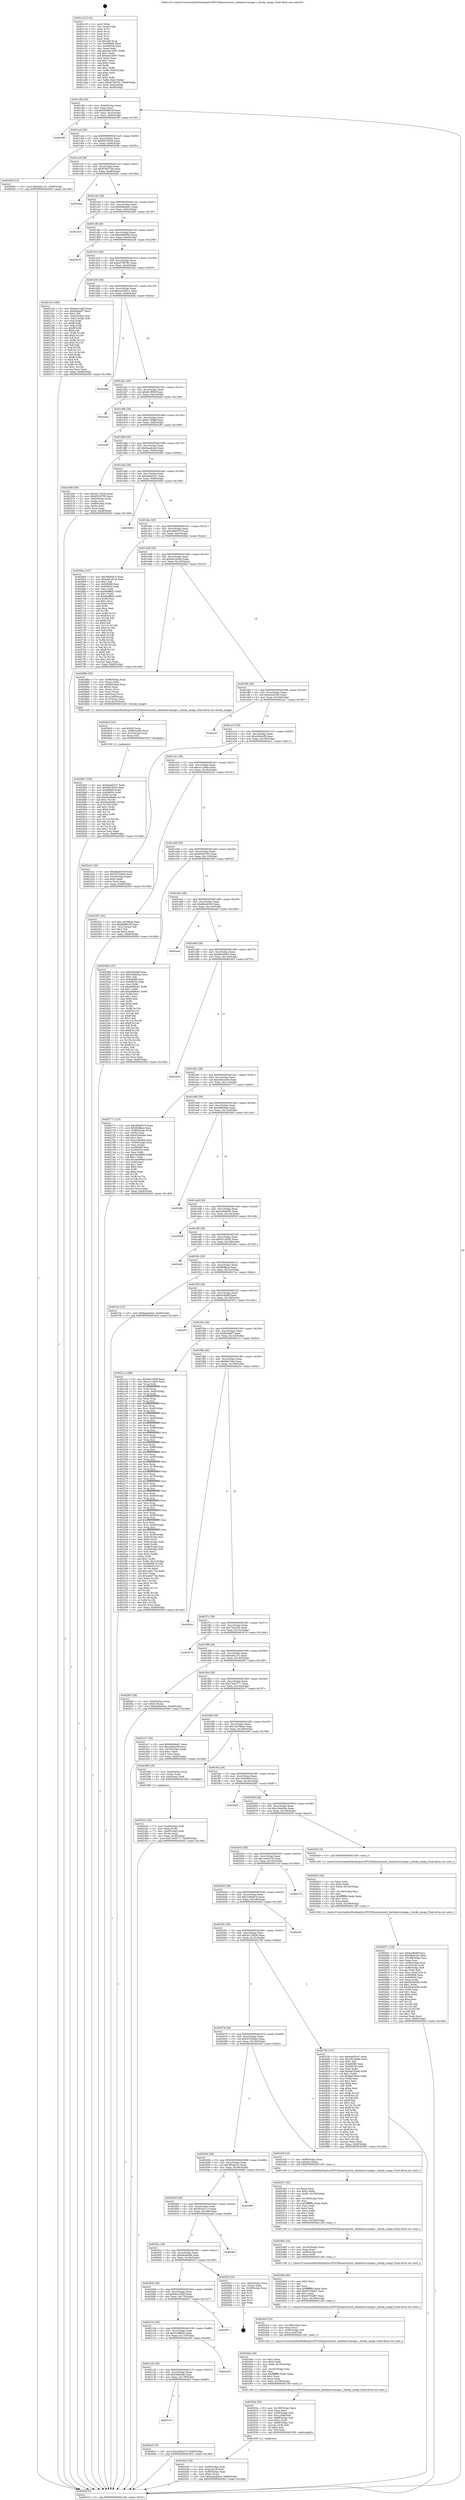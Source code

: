 digraph "0x401c10" {
  label = "0x401c10 (/mnt/c/Users/mathe/Desktop/tcc/POCII/binaries/extr_darknetsrcimage.c_blocky_image_Final-ollvm.out::main(0))"
  labelloc = "t"
  node[shape=record]

  Entry [label="",width=0.3,height=0.3,shape=circle,fillcolor=black,style=filled]
  "0x401c84" [label="{
     0x401c84 [32]\l
     | [instrs]\l
     &nbsp;&nbsp;0x401c84 \<+6\>: mov -0xb8(%rbp),%eax\l
     &nbsp;&nbsp;0x401c8a \<+2\>: mov %eax,%ecx\l
     &nbsp;&nbsp;0x401c8c \<+6\>: sub $0x846f625f,%ecx\l
     &nbsp;&nbsp;0x401c92 \<+6\>: mov %eax,-0xcc(%rbp)\l
     &nbsp;&nbsp;0x401c98 \<+6\>: mov %ecx,-0xd0(%rbp)\l
     &nbsp;&nbsp;0x401c9e \<+6\>: je 000000000040236f \<main+0x75f\>\l
  }"]
  "0x40236f" [label="{
     0x40236f\l
  }", style=dashed]
  "0x401ca4" [label="{
     0x401ca4 [28]\l
     | [instrs]\l
     &nbsp;&nbsp;0x401ca4 \<+5\>: jmp 0000000000401ca9 \<main+0x99\>\l
     &nbsp;&nbsp;0x401ca9 \<+6\>: mov -0xcc(%rbp),%eax\l
     &nbsp;&nbsp;0x401caf \<+5\>: sub $0x85078ec0,%eax\l
     &nbsp;&nbsp;0x401cb4 \<+6\>: mov %eax,-0xd4(%rbp)\l
     &nbsp;&nbsp;0x401cba \<+6\>: je 000000000040293b \<main+0xd2b\>\l
  }"]
  Exit [label="",width=0.3,height=0.3,shape=circle,fillcolor=black,style=filled,peripheries=2]
  "0x40293b" [label="{
     0x40293b [15]\l
     | [instrs]\l
     &nbsp;&nbsp;0x40293b \<+10\>: movl $0xedd1151,-0xb8(%rbp)\l
     &nbsp;&nbsp;0x402945 \<+5\>: jmp 00000000004030cf \<main+0x14bf\>\l
  }"]
  "0x401cc0" [label="{
     0x401cc0 [28]\l
     | [instrs]\l
     &nbsp;&nbsp;0x401cc0 \<+5\>: jmp 0000000000401cc5 \<main+0xb5\>\l
     &nbsp;&nbsp;0x401cc5 \<+6\>: mov -0xcc(%rbp),%eax\l
     &nbsp;&nbsp;0x401ccb \<+5\>: sub $0x978e570b,%eax\l
     &nbsp;&nbsp;0x401cd0 \<+6\>: mov %eax,-0xd8(%rbp)\l
     &nbsp;&nbsp;0x401cd6 \<+6\>: je 0000000000402c6e \<main+0x105e\>\l
  }"]
  "0x4028d7" [label="{
     0x4028d7 [100]\l
     | [instrs]\l
     &nbsp;&nbsp;0x4028d7 \<+5\>: mov $0xbee05c47,%edx\l
     &nbsp;&nbsp;0x4028dc \<+5\>: mov $0x85078ec0,%esi\l
     &nbsp;&nbsp;0x4028e1 \<+8\>: mov 0x406068,%r8d\l
     &nbsp;&nbsp;0x4028e9 \<+8\>: mov 0x406054,%r9d\l
     &nbsp;&nbsp;0x4028f1 \<+3\>: mov %r8d,%r10d\l
     &nbsp;&nbsp;0x4028f4 \<+7\>: add $0x6de0bd9c,%r10d\l
     &nbsp;&nbsp;0x4028fb \<+4\>: sub $0x1,%r10d\l
     &nbsp;&nbsp;0x4028ff \<+7\>: sub $0x6de0bd9c,%r10d\l
     &nbsp;&nbsp;0x402906 \<+4\>: imul %r10d,%r8d\l
     &nbsp;&nbsp;0x40290a \<+4\>: and $0x1,%r8d\l
     &nbsp;&nbsp;0x40290e \<+4\>: cmp $0x0,%r8d\l
     &nbsp;&nbsp;0x402912 \<+4\>: sete %r11b\l
     &nbsp;&nbsp;0x402916 \<+4\>: cmp $0xa,%r9d\l
     &nbsp;&nbsp;0x40291a \<+3\>: setl %bl\l
     &nbsp;&nbsp;0x40291d \<+3\>: mov %r11b,%r14b\l
     &nbsp;&nbsp;0x402920 \<+3\>: and %bl,%r14b\l
     &nbsp;&nbsp;0x402923 \<+3\>: xor %bl,%r11b\l
     &nbsp;&nbsp;0x402926 \<+3\>: or %r11b,%r14b\l
     &nbsp;&nbsp;0x402929 \<+4\>: test $0x1,%r14b\l
     &nbsp;&nbsp;0x40292d \<+3\>: cmovne %esi,%edx\l
     &nbsp;&nbsp;0x402930 \<+6\>: mov %edx,-0xb8(%rbp)\l
     &nbsp;&nbsp;0x402936 \<+5\>: jmp 00000000004030cf \<main+0x14bf\>\l
  }"]
  "0x402c6e" [label="{
     0x402c6e\l
  }", style=dashed]
  "0x401cdc" [label="{
     0x401cdc [28]\l
     | [instrs]\l
     &nbsp;&nbsp;0x401cdc \<+5\>: jmp 0000000000401ce1 \<main+0xd1\>\l
     &nbsp;&nbsp;0x401ce1 \<+6\>: mov -0xcc(%rbp),%eax\l
     &nbsp;&nbsp;0x401ce7 \<+5\>: sub $0x9c8bde61,%eax\l
     &nbsp;&nbsp;0x401cec \<+6\>: mov %eax,-0xdc(%rbp)\l
     &nbsp;&nbsp;0x401cf2 \<+6\>: je 00000000004023e5 \<main+0x7d5\>\l
  }"]
  "0x4028c0" [label="{
     0x4028c0 [23]\l
     | [instrs]\l
     &nbsp;&nbsp;0x4028c0 \<+4\>: add $0x20,%rsp\l
     &nbsp;&nbsp;0x4028c4 \<+7\>: mov -0x90(%rbp),%rax\l
     &nbsp;&nbsp;0x4028cb \<+4\>: mov 0x10(%rax),%rax\l
     &nbsp;&nbsp;0x4028cf \<+3\>: mov %rax,%rdi\l
     &nbsp;&nbsp;0x4028d2 \<+5\>: call 0000000000401030 \<free@plt\>\l
     | [calls]\l
     &nbsp;&nbsp;0x401030 \{1\} (unknown)\l
  }"]
  "0x4023e5" [label="{
     0x4023e5\l
  }", style=dashed]
  "0x401cf8" [label="{
     0x401cf8 [28]\l
     | [instrs]\l
     &nbsp;&nbsp;0x401cf8 \<+5\>: jmp 0000000000401cfd \<main+0xed\>\l
     &nbsp;&nbsp;0x401cfd \<+6\>: mov -0xcc(%rbp),%eax\l
     &nbsp;&nbsp;0x401d03 \<+5\>: sub $0xa3bf095d,%eax\l
     &nbsp;&nbsp;0x401d08 \<+6\>: mov %eax,-0xe0(%rbp)\l
     &nbsp;&nbsp;0x401d0e \<+6\>: je 0000000000402e18 \<main+0x1208\>\l
  }"]
  "0x40213c" [label="{
     0x40213c\l
  }", style=dashed]
  "0x402e18" [label="{
     0x402e18\l
  }", style=dashed]
  "0x401d14" [label="{
     0x401d14 [28]\l
     | [instrs]\l
     &nbsp;&nbsp;0x401d14 \<+5\>: jmp 0000000000401d19 \<main+0x109\>\l
     &nbsp;&nbsp;0x401d19 \<+6\>: mov -0xcc(%rbp),%eax\l
     &nbsp;&nbsp;0x401d1f \<+5\>: sub $0xa5786782,%eax\l
     &nbsp;&nbsp;0x401d24 \<+6\>: mov %eax,-0xe4(%rbp)\l
     &nbsp;&nbsp;0x401d2a \<+6\>: je 0000000000402162 \<main+0x552\>\l
  }"]
  "0x4026cf" [label="{
     0x4026cf [15]\l
     | [instrs]\l
     &nbsp;&nbsp;0x4026cf \<+10\>: movl $0xc65b037f,-0xb8(%rbp)\l
     &nbsp;&nbsp;0x4026d9 \<+5\>: jmp 00000000004030cf \<main+0x14bf\>\l
  }"]
  "0x402162" [label="{
     0x402162 [106]\l
     | [instrs]\l
     &nbsp;&nbsp;0x402162 \<+5\>: mov $0x4ee1092f,%eax\l
     &nbsp;&nbsp;0x402167 \<+5\>: mov $0xfdcfadf7,%ecx\l
     &nbsp;&nbsp;0x40216c \<+2\>: mov $0x1,%dl\l
     &nbsp;&nbsp;0x40216e \<+7\>: mov -0xb2(%rbp),%sil\l
     &nbsp;&nbsp;0x402175 \<+7\>: mov -0xb1(%rbp),%dil\l
     &nbsp;&nbsp;0x40217c \<+3\>: mov %sil,%r8b\l
     &nbsp;&nbsp;0x40217f \<+4\>: xor $0xff,%r8b\l
     &nbsp;&nbsp;0x402183 \<+3\>: mov %dil,%r9b\l
     &nbsp;&nbsp;0x402186 \<+4\>: xor $0xff,%r9b\l
     &nbsp;&nbsp;0x40218a \<+3\>: xor $0x0,%dl\l
     &nbsp;&nbsp;0x40218d \<+3\>: mov %r8b,%r10b\l
     &nbsp;&nbsp;0x402190 \<+4\>: and $0x0,%r10b\l
     &nbsp;&nbsp;0x402194 \<+3\>: and %dl,%sil\l
     &nbsp;&nbsp;0x402197 \<+3\>: mov %r9b,%r11b\l
     &nbsp;&nbsp;0x40219a \<+4\>: and $0x0,%r11b\l
     &nbsp;&nbsp;0x40219e \<+3\>: and %dl,%dil\l
     &nbsp;&nbsp;0x4021a1 \<+3\>: or %sil,%r10b\l
     &nbsp;&nbsp;0x4021a4 \<+3\>: or %dil,%r11b\l
     &nbsp;&nbsp;0x4021a7 \<+3\>: xor %r11b,%r10b\l
     &nbsp;&nbsp;0x4021aa \<+3\>: or %r9b,%r8b\l
     &nbsp;&nbsp;0x4021ad \<+4\>: xor $0xff,%r8b\l
     &nbsp;&nbsp;0x4021b1 \<+3\>: or $0x0,%dl\l
     &nbsp;&nbsp;0x4021b4 \<+3\>: and %dl,%r8b\l
     &nbsp;&nbsp;0x4021b7 \<+3\>: or %r8b,%r10b\l
     &nbsp;&nbsp;0x4021ba \<+4\>: test $0x1,%r10b\l
     &nbsp;&nbsp;0x4021be \<+3\>: cmovne %ecx,%eax\l
     &nbsp;&nbsp;0x4021c1 \<+6\>: mov %eax,-0xb8(%rbp)\l
     &nbsp;&nbsp;0x4021c7 \<+5\>: jmp 00000000004030cf \<main+0x14bf\>\l
  }"]
  "0x401d30" [label="{
     0x401d30 [28]\l
     | [instrs]\l
     &nbsp;&nbsp;0x401d30 \<+5\>: jmp 0000000000401d35 \<main+0x125\>\l
     &nbsp;&nbsp;0x401d35 \<+6\>: mov -0xcc(%rbp),%eax\l
     &nbsp;&nbsp;0x401d3b \<+5\>: sub $0xaa164611,%eax\l
     &nbsp;&nbsp;0x401d40 \<+6\>: mov %eax,-0xe8(%rbp)\l
     &nbsp;&nbsp;0x401d46 \<+6\>: je 000000000040294a \<main+0xd3a\>\l
  }"]
  "0x4030cf" [label="{
     0x4030cf [5]\l
     | [instrs]\l
     &nbsp;&nbsp;0x4030cf \<+5\>: jmp 0000000000401c84 \<main+0x74\>\l
  }"]
  "0x401c10" [label="{
     0x401c10 [116]\l
     | [instrs]\l
     &nbsp;&nbsp;0x401c10 \<+1\>: push %rbp\l
     &nbsp;&nbsp;0x401c11 \<+3\>: mov %rsp,%rbp\l
     &nbsp;&nbsp;0x401c14 \<+2\>: push %r15\l
     &nbsp;&nbsp;0x401c16 \<+2\>: push %r14\l
     &nbsp;&nbsp;0x401c18 \<+2\>: push %r13\l
     &nbsp;&nbsp;0x401c1a \<+2\>: push %r12\l
     &nbsp;&nbsp;0x401c1c \<+1\>: push %rbx\l
     &nbsp;&nbsp;0x401c1d \<+7\>: sub $0x1b8,%rsp\l
     &nbsp;&nbsp;0x401c24 \<+7\>: mov 0x406068,%eax\l
     &nbsp;&nbsp;0x401c2b \<+7\>: mov 0x406054,%ecx\l
     &nbsp;&nbsp;0x401c32 \<+2\>: mov %eax,%edx\l
     &nbsp;&nbsp;0x401c34 \<+6\>: add $0x44e14957,%edx\l
     &nbsp;&nbsp;0x401c3a \<+3\>: sub $0x1,%edx\l
     &nbsp;&nbsp;0x401c3d \<+6\>: sub $0x44e14957,%edx\l
     &nbsp;&nbsp;0x401c43 \<+3\>: imul %edx,%eax\l
     &nbsp;&nbsp;0x401c46 \<+3\>: and $0x1,%eax\l
     &nbsp;&nbsp;0x401c49 \<+3\>: cmp $0x0,%eax\l
     &nbsp;&nbsp;0x401c4c \<+4\>: sete %r8b\l
     &nbsp;&nbsp;0x401c50 \<+4\>: and $0x1,%r8b\l
     &nbsp;&nbsp;0x401c54 \<+7\>: mov %r8b,-0xb2(%rbp)\l
     &nbsp;&nbsp;0x401c5b \<+3\>: cmp $0xa,%ecx\l
     &nbsp;&nbsp;0x401c5e \<+4\>: setl %r8b\l
     &nbsp;&nbsp;0x401c62 \<+4\>: and $0x1,%r8b\l
     &nbsp;&nbsp;0x401c66 \<+7\>: mov %r8b,-0xb1(%rbp)\l
     &nbsp;&nbsp;0x401c6d \<+10\>: movl $0xa5786782,-0xb8(%rbp)\l
     &nbsp;&nbsp;0x401c77 \<+6\>: mov %edi,-0xbc(%rbp)\l
     &nbsp;&nbsp;0x401c7d \<+7\>: mov %rsi,-0xc8(%rbp)\l
  }"]
  "0x402120" [label="{
     0x402120 [28]\l
     | [instrs]\l
     &nbsp;&nbsp;0x402120 \<+5\>: jmp 0000000000402125 \<main+0x515\>\l
     &nbsp;&nbsp;0x402125 \<+6\>: mov -0xcc(%rbp),%eax\l
     &nbsp;&nbsp;0x40212b \<+5\>: sub $0x58efccfd,%eax\l
     &nbsp;&nbsp;0x402130 \<+6\>: mov %eax,-0x178(%rbp)\l
     &nbsp;&nbsp;0x402136 \<+6\>: je 00000000004026cf \<main+0xabf\>\l
  }"]
  "0x40294a" [label="{
     0x40294a\l
  }", style=dashed]
  "0x401d4c" [label="{
     0x401d4c [28]\l
     | [instrs]\l
     &nbsp;&nbsp;0x401d4c \<+5\>: jmp 0000000000401d51 \<main+0x141\>\l
     &nbsp;&nbsp;0x401d51 \<+6\>: mov -0xcc(%rbp),%eax\l
     &nbsp;&nbsp;0x401d57 \<+5\>: sub $0xb61ff29f,%eax\l
     &nbsp;&nbsp;0x401d5c \<+6\>: mov %eax,-0xec(%rbp)\l
     &nbsp;&nbsp;0x401d62 \<+6\>: je 0000000000402eef \<main+0x12df\>\l
  }"]
  "0x402a59" [label="{
     0x402a59\l
  }", style=dashed]
  "0x402eef" [label="{
     0x402eef\l
  }", style=dashed]
  "0x401d68" [label="{
     0x401d68 [28]\l
     | [instrs]\l
     &nbsp;&nbsp;0x401d68 \<+5\>: jmp 0000000000401d6d \<main+0x15d\>\l
     &nbsp;&nbsp;0x401d6d \<+6\>: mov -0xcc(%rbp),%eax\l
     &nbsp;&nbsp;0x401d73 \<+5\>: sub $0xbc75f9df,%eax\l
     &nbsp;&nbsp;0x401d78 \<+6\>: mov %eax,-0xf0(%rbp)\l
     &nbsp;&nbsp;0x401d7e \<+6\>: je 0000000000402cf6 \<main+0x10e6\>\l
  }"]
  "0x402104" [label="{
     0x402104 [28]\l
     | [instrs]\l
     &nbsp;&nbsp;0x402104 \<+5\>: jmp 0000000000402109 \<main+0x4f9\>\l
     &nbsp;&nbsp;0x402109 \<+6\>: mov -0xcc(%rbp),%eax\l
     &nbsp;&nbsp;0x40210f \<+5\>: sub $0x51f0f602,%eax\l
     &nbsp;&nbsp;0x402114 \<+6\>: mov %eax,-0x174(%rbp)\l
     &nbsp;&nbsp;0x40211a \<+6\>: je 0000000000402a59 \<main+0xe49\>\l
  }"]
  "0x402cf6" [label="{
     0x402cf6\l
  }", style=dashed]
  "0x401d84" [label="{
     0x401d84 [28]\l
     | [instrs]\l
     &nbsp;&nbsp;0x401d84 \<+5\>: jmp 0000000000401d89 \<main+0x179\>\l
     &nbsp;&nbsp;0x401d89 \<+6\>: mov -0xcc(%rbp),%eax\l
     &nbsp;&nbsp;0x401d8f \<+5\>: sub $0xbeaab2e4,%eax\l
     &nbsp;&nbsp;0x401d94 \<+6\>: mov %eax,-0xf4(%rbp)\l
     &nbsp;&nbsp;0x401d9a \<+6\>: je 0000000000402566 \<main+0x956\>\l
  }"]
  "0x402f37" [label="{
     0x402f37\l
  }", style=dashed]
  "0x402566" [label="{
     0x402566 [39]\l
     | [instrs]\l
     &nbsp;&nbsp;0x402566 \<+5\>: mov $0x2b170d39,%eax\l
     &nbsp;&nbsp;0x40256b \<+5\>: mov $0xd5526793,%ecx\l
     &nbsp;&nbsp;0x402570 \<+4\>: mov -0x80(%rbp),%rdx\l
     &nbsp;&nbsp;0x402574 \<+2\>: mov (%rdx),%esi\l
     &nbsp;&nbsp;0x402576 \<+7\>: mov -0x88(%rbp),%rdx\l
     &nbsp;&nbsp;0x40257d \<+2\>: cmp (%rdx),%esi\l
     &nbsp;&nbsp;0x40257f \<+3\>: cmovl %ecx,%eax\l
     &nbsp;&nbsp;0x402582 \<+6\>: mov %eax,-0xb8(%rbp)\l
     &nbsp;&nbsp;0x402588 \<+5\>: jmp 00000000004030cf \<main+0x14bf\>\l
  }"]
  "0x401da0" [label="{
     0x401da0 [28]\l
     | [instrs]\l
     &nbsp;&nbsp;0x401da0 \<+5\>: jmp 0000000000401da5 \<main+0x195\>\l
     &nbsp;&nbsp;0x401da5 \<+6\>: mov -0xcc(%rbp),%eax\l
     &nbsp;&nbsp;0x401dab \<+5\>: sub $0xbee05c47,%eax\l
     &nbsp;&nbsp;0x401db0 \<+6\>: mov %eax,-0xf8(%rbp)\l
     &nbsp;&nbsp;0x401db6 \<+6\>: je 0000000000403000 \<main+0x13f0\>\l
  }"]
  "0x4020e8" [label="{
     0x4020e8 [28]\l
     | [instrs]\l
     &nbsp;&nbsp;0x4020e8 \<+5\>: jmp 00000000004020ed \<main+0x4dd\>\l
     &nbsp;&nbsp;0x4020ed \<+6\>: mov -0xcc(%rbp),%eax\l
     &nbsp;&nbsp;0x4020f3 \<+5\>: sub $0x4ee1092f,%eax\l
     &nbsp;&nbsp;0x4020f8 \<+6\>: mov %eax,-0x170(%rbp)\l
     &nbsp;&nbsp;0x4020fe \<+6\>: je 0000000000402f37 \<main+0x1327\>\l
  }"]
  "0x403000" [label="{
     0x403000\l
  }", style=dashed]
  "0x401dbc" [label="{
     0x401dbc [28]\l
     | [instrs]\l
     &nbsp;&nbsp;0x401dbc \<+5\>: jmp 0000000000401dc1 \<main+0x1b1\>\l
     &nbsp;&nbsp;0x401dc1 \<+6\>: mov -0xcc(%rbp),%eax\l
     &nbsp;&nbsp;0x401dc7 \<+5\>: sub $0xc65b037f,%eax\l
     &nbsp;&nbsp;0x401dcc \<+6\>: mov %eax,-0xfc(%rbp)\l
     &nbsp;&nbsp;0x401dd2 \<+6\>: je 00000000004026de \<main+0xace\>\l
  }"]
  "0x402f1f" [label="{
     0x402f1f [24]\l
     | [instrs]\l
     &nbsp;&nbsp;0x402f1f \<+7\>: mov -0xb0(%rbp),%rax\l
     &nbsp;&nbsp;0x402f26 \<+2\>: mov (%rax),%eax\l
     &nbsp;&nbsp;0x402f28 \<+4\>: lea -0x28(%rbp),%rsp\l
     &nbsp;&nbsp;0x402f2c \<+1\>: pop %rbx\l
     &nbsp;&nbsp;0x402f2d \<+2\>: pop %r12\l
     &nbsp;&nbsp;0x402f2f \<+2\>: pop %r13\l
     &nbsp;&nbsp;0x402f31 \<+2\>: pop %r14\l
     &nbsp;&nbsp;0x402f33 \<+2\>: pop %r15\l
     &nbsp;&nbsp;0x402f35 \<+1\>: pop %rbp\l
     &nbsp;&nbsp;0x402f36 \<+1\>: ret\l
  }"]
  "0x4026de" [label="{
     0x4026de [147]\l
     | [instrs]\l
     &nbsp;&nbsp;0x4026de \<+5\>: mov $0x3f04da74,%eax\l
     &nbsp;&nbsp;0x4026e3 \<+5\>: mov $0xe481a534,%ecx\l
     &nbsp;&nbsp;0x4026e8 \<+2\>: mov $0x1,%dl\l
     &nbsp;&nbsp;0x4026ea \<+7\>: mov 0x406068,%esi\l
     &nbsp;&nbsp;0x4026f1 \<+7\>: mov 0x406054,%edi\l
     &nbsp;&nbsp;0x4026f8 \<+3\>: mov %esi,%r8d\l
     &nbsp;&nbsp;0x4026fb \<+7\>: add $0xfdaff8d2,%r8d\l
     &nbsp;&nbsp;0x402702 \<+4\>: sub $0x1,%r8d\l
     &nbsp;&nbsp;0x402706 \<+7\>: sub $0xfdaff8d2,%r8d\l
     &nbsp;&nbsp;0x40270d \<+4\>: imul %r8d,%esi\l
     &nbsp;&nbsp;0x402711 \<+3\>: and $0x1,%esi\l
     &nbsp;&nbsp;0x402714 \<+3\>: cmp $0x0,%esi\l
     &nbsp;&nbsp;0x402717 \<+4\>: sete %r9b\l
     &nbsp;&nbsp;0x40271b \<+3\>: cmp $0xa,%edi\l
     &nbsp;&nbsp;0x40271e \<+4\>: setl %r10b\l
     &nbsp;&nbsp;0x402722 \<+3\>: mov %r9b,%r11b\l
     &nbsp;&nbsp;0x402725 \<+4\>: xor $0xff,%r11b\l
     &nbsp;&nbsp;0x402729 \<+3\>: mov %r10b,%bl\l
     &nbsp;&nbsp;0x40272c \<+3\>: xor $0xff,%bl\l
     &nbsp;&nbsp;0x40272f \<+3\>: xor $0x0,%dl\l
     &nbsp;&nbsp;0x402732 \<+3\>: mov %r11b,%r14b\l
     &nbsp;&nbsp;0x402735 \<+4\>: and $0x0,%r14b\l
     &nbsp;&nbsp;0x402739 \<+3\>: and %dl,%r9b\l
     &nbsp;&nbsp;0x40273c \<+3\>: mov %bl,%r15b\l
     &nbsp;&nbsp;0x40273f \<+4\>: and $0x0,%r15b\l
     &nbsp;&nbsp;0x402743 \<+3\>: and %dl,%r10b\l
     &nbsp;&nbsp;0x402746 \<+3\>: or %r9b,%r14b\l
     &nbsp;&nbsp;0x402749 \<+3\>: or %r10b,%r15b\l
     &nbsp;&nbsp;0x40274c \<+3\>: xor %r15b,%r14b\l
     &nbsp;&nbsp;0x40274f \<+3\>: or %bl,%r11b\l
     &nbsp;&nbsp;0x402752 \<+4\>: xor $0xff,%r11b\l
     &nbsp;&nbsp;0x402756 \<+3\>: or $0x0,%dl\l
     &nbsp;&nbsp;0x402759 \<+3\>: and %dl,%r11b\l
     &nbsp;&nbsp;0x40275c \<+3\>: or %r11b,%r14b\l
     &nbsp;&nbsp;0x40275f \<+4\>: test $0x1,%r14b\l
     &nbsp;&nbsp;0x402763 \<+3\>: cmovne %ecx,%eax\l
     &nbsp;&nbsp;0x402766 \<+6\>: mov %eax,-0xb8(%rbp)\l
     &nbsp;&nbsp;0x40276c \<+5\>: jmp 00000000004030cf \<main+0x14bf\>\l
  }"]
  "0x401dd8" [label="{
     0x401dd8 [28]\l
     | [instrs]\l
     &nbsp;&nbsp;0x401dd8 \<+5\>: jmp 0000000000401ddd \<main+0x1cd\>\l
     &nbsp;&nbsp;0x401ddd \<+6\>: mov -0xcc(%rbp),%eax\l
     &nbsp;&nbsp;0x401de3 \<+5\>: sub $0xc9c34a56,%eax\l
     &nbsp;&nbsp;0x401de8 \<+6\>: mov %eax,-0x100(%rbp)\l
     &nbsp;&nbsp;0x401dee \<+6\>: je 000000000040288e \<main+0xc7e\>\l
  }"]
  "0x4020cc" [label="{
     0x4020cc [28]\l
     | [instrs]\l
     &nbsp;&nbsp;0x4020cc \<+5\>: jmp 00000000004020d1 \<main+0x4c1\>\l
     &nbsp;&nbsp;0x4020d1 \<+6\>: mov -0xcc(%rbp),%eax\l
     &nbsp;&nbsp;0x4020d7 \<+5\>: sub $0x49cbe5bd,%eax\l
     &nbsp;&nbsp;0x4020dc \<+6\>: mov %eax,-0x16c(%rbp)\l
     &nbsp;&nbsp;0x4020e2 \<+6\>: je 0000000000402f1f \<main+0x130f\>\l
  }"]
  "0x40288e" [label="{
     0x40288e [50]\l
     | [instrs]\l
     &nbsp;&nbsp;0x40288e \<+7\>: mov -0x98(%rbp),%rax\l
     &nbsp;&nbsp;0x402895 \<+2\>: mov (%rax),%edi\l
     &nbsp;&nbsp;0x402897 \<+7\>: mov -0x90(%rbp),%rax\l
     &nbsp;&nbsp;0x40289e \<+4\>: sub $0x20,%rsp\l
     &nbsp;&nbsp;0x4028a2 \<+3\>: mov (%rax),%rcx\l
     &nbsp;&nbsp;0x4028a5 \<+4\>: mov %rcx,(%rsp)\l
     &nbsp;&nbsp;0x4028a9 \<+4\>: mov 0x8(%rax),%rcx\l
     &nbsp;&nbsp;0x4028ad \<+5\>: mov %rcx,0x8(%rsp)\l
     &nbsp;&nbsp;0x4028b2 \<+4\>: mov 0x10(%rax),%rax\l
     &nbsp;&nbsp;0x4028b6 \<+5\>: mov %rax,0x10(%rsp)\l
     &nbsp;&nbsp;0x4028bb \<+5\>: call 0000000000401420 \<blocky_image\>\l
     | [calls]\l
     &nbsp;&nbsp;0x401420 \{1\} (/mnt/c/Users/mathe/Desktop/tcc/POCII/binaries/extr_darknetsrcimage.c_blocky_image_Final-ollvm.out::blocky_image)\l
  }"]
  "0x401df4" [label="{
     0x401df4 [28]\l
     | [instrs]\l
     &nbsp;&nbsp;0x401df4 \<+5\>: jmp 0000000000401df9 \<main+0x1e9\>\l
     &nbsp;&nbsp;0x401df9 \<+6\>: mov -0xcc(%rbp),%eax\l
     &nbsp;&nbsp;0x401dff \<+5\>: sub $0xcd4255f4,%eax\l
     &nbsp;&nbsp;0x401e04 \<+6\>: mov %eax,-0x104(%rbp)\l
     &nbsp;&nbsp;0x401e0a \<+6\>: je 0000000000402ca7 \<main+0x1097\>\l
  }"]
  "0x402aaf" [label="{
     0x402aaf\l
  }", style=dashed]
  "0x402ca7" [label="{
     0x402ca7\l
  }", style=dashed]
  "0x401e10" [label="{
     0x401e10 [28]\l
     | [instrs]\l
     &nbsp;&nbsp;0x401e10 \<+5\>: jmp 0000000000401e15 \<main+0x205\>\l
     &nbsp;&nbsp;0x401e15 \<+6\>: mov -0xcc(%rbp),%eax\l
     &nbsp;&nbsp;0x401e1b \<+5\>: sub $0xcdd3acf9,%eax\l
     &nbsp;&nbsp;0x401e20 \<+6\>: mov %eax,-0x108(%rbp)\l
     &nbsp;&nbsp;0x401e26 \<+6\>: je 0000000000402421 \<main+0x811\>\l
  }"]
  "0x4020b0" [label="{
     0x4020b0 [28]\l
     | [instrs]\l
     &nbsp;&nbsp;0x4020b0 \<+5\>: jmp 00000000004020b5 \<main+0x4a5\>\l
     &nbsp;&nbsp;0x4020b5 \<+6\>: mov -0xcc(%rbp),%eax\l
     &nbsp;&nbsp;0x4020bb \<+5\>: sub $0x46244113,%eax\l
     &nbsp;&nbsp;0x4020c0 \<+6\>: mov %eax,-0x168(%rbp)\l
     &nbsp;&nbsp;0x4020c6 \<+6\>: je 0000000000402aaf \<main+0xe9f\>\l
  }"]
  "0x402421" [label="{
     0x402421 [30]\l
     | [instrs]\l
     &nbsp;&nbsp;0x402421 \<+5\>: mov $0xdbb403c9,%eax\l
     &nbsp;&nbsp;0x402426 \<+5\>: mov $0x357b3bb4,%ecx\l
     &nbsp;&nbsp;0x40242b \<+3\>: mov -0x30(%rbp),%edx\l
     &nbsp;&nbsp;0x40242e \<+3\>: cmp $0x0,%edx\l
     &nbsp;&nbsp;0x402431 \<+3\>: cmove %ecx,%eax\l
     &nbsp;&nbsp;0x402434 \<+6\>: mov %eax,-0xb8(%rbp)\l
     &nbsp;&nbsp;0x40243a \<+5\>: jmp 00000000004030cf \<main+0x14bf\>\l
  }"]
  "0x401e2c" [label="{
     0x401e2c [28]\l
     | [instrs]\l
     &nbsp;&nbsp;0x401e2c \<+5\>: jmp 0000000000401e31 \<main+0x221\>\l
     &nbsp;&nbsp;0x401e31 \<+6\>: mov -0xcc(%rbp),%eax\l
     &nbsp;&nbsp;0x401e37 \<+5\>: sub $0xce11fe6a,%eax\l
     &nbsp;&nbsp;0x401e3c \<+6\>: mov %eax,-0x10c(%rbp)\l
     &nbsp;&nbsp;0x401e42 \<+6\>: je 0000000000402351 \<main+0x741\>\l
  }"]
  "0x402fd6" [label="{
     0x402fd6\l
  }", style=dashed]
  "0x402351" [label="{
     0x402351 [30]\l
     | [instrs]\l
     &nbsp;&nbsp;0x402351 \<+5\>: mov $0x14d786ad,%eax\l
     &nbsp;&nbsp;0x402356 \<+5\>: mov $0x846f625f,%ecx\l
     &nbsp;&nbsp;0x40235b \<+3\>: mov -0x31(%rbp),%dl\l
     &nbsp;&nbsp;0x40235e \<+3\>: test $0x1,%dl\l
     &nbsp;&nbsp;0x402361 \<+3\>: cmovne %ecx,%eax\l
     &nbsp;&nbsp;0x402364 \<+6\>: mov %eax,-0xb8(%rbp)\l
     &nbsp;&nbsp;0x40236a \<+5\>: jmp 00000000004030cf \<main+0x14bf\>\l
  }"]
  "0x401e48" [label="{
     0x401e48 [28]\l
     | [instrs]\l
     &nbsp;&nbsp;0x401e48 \<+5\>: jmp 0000000000401e4d \<main+0x23d\>\l
     &nbsp;&nbsp;0x401e4d \<+6\>: mov -0xcc(%rbp),%eax\l
     &nbsp;&nbsp;0x401e53 \<+5\>: sub $0xd5526793,%eax\l
     &nbsp;&nbsp;0x401e58 \<+6\>: mov %eax,-0x110(%rbp)\l
     &nbsp;&nbsp;0x401e5e \<+6\>: je 000000000040258d \<main+0x97d\>\l
  }"]
  "0x402651" [label="{
     0x402651 [126]\l
     | [instrs]\l
     &nbsp;&nbsp;0x402651 \<+5\>: mov $0xfccfb48f,%ecx\l
     &nbsp;&nbsp;0x402656 \<+5\>: mov $0x58efccfd,%edx\l
     &nbsp;&nbsp;0x40265b \<+6\>: mov -0x198(%rbp),%esi\l
     &nbsp;&nbsp;0x402661 \<+3\>: imul %eax,%esi\l
     &nbsp;&nbsp;0x402664 \<+7\>: mov -0x90(%rbp),%rdi\l
     &nbsp;&nbsp;0x40266b \<+4\>: mov 0x10(%rdi),%rdi\l
     &nbsp;&nbsp;0x40266f \<+4\>: mov -0x80(%rbp),%r8\l
     &nbsp;&nbsp;0x402673 \<+3\>: movslq (%r8),%r8\l
     &nbsp;&nbsp;0x402676 \<+4\>: mov %esi,(%rdi,%r8,4)\l
     &nbsp;&nbsp;0x40267a \<+7\>: mov 0x406068,%eax\l
     &nbsp;&nbsp;0x402681 \<+7\>: mov 0x406054,%esi\l
     &nbsp;&nbsp;0x402688 \<+3\>: mov %eax,%r9d\l
     &nbsp;&nbsp;0x40268b \<+7\>: add $0x920e505b,%r9d\l
     &nbsp;&nbsp;0x402692 \<+4\>: sub $0x1,%r9d\l
     &nbsp;&nbsp;0x402696 \<+7\>: sub $0x920e505b,%r9d\l
     &nbsp;&nbsp;0x40269d \<+4\>: imul %r9d,%eax\l
     &nbsp;&nbsp;0x4026a1 \<+3\>: and $0x1,%eax\l
     &nbsp;&nbsp;0x4026a4 \<+3\>: cmp $0x0,%eax\l
     &nbsp;&nbsp;0x4026a7 \<+4\>: sete %r10b\l
     &nbsp;&nbsp;0x4026ab \<+3\>: cmp $0xa,%esi\l
     &nbsp;&nbsp;0x4026ae \<+4\>: setl %r11b\l
     &nbsp;&nbsp;0x4026b2 \<+3\>: mov %r10b,%bl\l
     &nbsp;&nbsp;0x4026b5 \<+3\>: and %r11b,%bl\l
     &nbsp;&nbsp;0x4026b8 \<+3\>: xor %r11b,%r10b\l
     &nbsp;&nbsp;0x4026bb \<+3\>: or %r10b,%bl\l
     &nbsp;&nbsp;0x4026be \<+3\>: test $0x1,%bl\l
     &nbsp;&nbsp;0x4026c1 \<+3\>: cmovne %edx,%ecx\l
     &nbsp;&nbsp;0x4026c4 \<+6\>: mov %ecx,-0xb8(%rbp)\l
     &nbsp;&nbsp;0x4026ca \<+5\>: jmp 00000000004030cf \<main+0x14bf\>\l
  }"]
  "0x40258d" [label="{
     0x40258d [147]\l
     | [instrs]\l
     &nbsp;&nbsp;0x40258d \<+5\>: mov $0xfccfb48f,%eax\l
     &nbsp;&nbsp;0x402592 \<+5\>: mov $0x19efa5ba,%ecx\l
     &nbsp;&nbsp;0x402597 \<+2\>: mov $0x1,%dl\l
     &nbsp;&nbsp;0x402599 \<+7\>: mov 0x406068,%esi\l
     &nbsp;&nbsp;0x4025a0 \<+7\>: mov 0x406054,%edi\l
     &nbsp;&nbsp;0x4025a7 \<+3\>: mov %esi,%r8d\l
     &nbsp;&nbsp;0x4025aa \<+7\>: sub $0xa0fd6cd1,%r8d\l
     &nbsp;&nbsp;0x4025b1 \<+4\>: sub $0x1,%r8d\l
     &nbsp;&nbsp;0x4025b5 \<+7\>: add $0xa0fd6cd1,%r8d\l
     &nbsp;&nbsp;0x4025bc \<+4\>: imul %r8d,%esi\l
     &nbsp;&nbsp;0x4025c0 \<+3\>: and $0x1,%esi\l
     &nbsp;&nbsp;0x4025c3 \<+3\>: cmp $0x0,%esi\l
     &nbsp;&nbsp;0x4025c6 \<+4\>: sete %r9b\l
     &nbsp;&nbsp;0x4025ca \<+3\>: cmp $0xa,%edi\l
     &nbsp;&nbsp;0x4025cd \<+4\>: setl %r10b\l
     &nbsp;&nbsp;0x4025d1 \<+3\>: mov %r9b,%r11b\l
     &nbsp;&nbsp;0x4025d4 \<+4\>: xor $0xff,%r11b\l
     &nbsp;&nbsp;0x4025d8 \<+3\>: mov %r10b,%bl\l
     &nbsp;&nbsp;0x4025db \<+3\>: xor $0xff,%bl\l
     &nbsp;&nbsp;0x4025de \<+3\>: xor $0x1,%dl\l
     &nbsp;&nbsp;0x4025e1 \<+3\>: mov %r11b,%r14b\l
     &nbsp;&nbsp;0x4025e4 \<+4\>: and $0xff,%r14b\l
     &nbsp;&nbsp;0x4025e8 \<+3\>: and %dl,%r9b\l
     &nbsp;&nbsp;0x4025eb \<+3\>: mov %bl,%r15b\l
     &nbsp;&nbsp;0x4025ee \<+4\>: and $0xff,%r15b\l
     &nbsp;&nbsp;0x4025f2 \<+3\>: and %dl,%r10b\l
     &nbsp;&nbsp;0x4025f5 \<+3\>: or %r9b,%r14b\l
     &nbsp;&nbsp;0x4025f8 \<+3\>: or %r10b,%r15b\l
     &nbsp;&nbsp;0x4025fb \<+3\>: xor %r15b,%r14b\l
     &nbsp;&nbsp;0x4025fe \<+3\>: or %bl,%r11b\l
     &nbsp;&nbsp;0x402601 \<+4\>: xor $0xff,%r11b\l
     &nbsp;&nbsp;0x402605 \<+3\>: or $0x1,%dl\l
     &nbsp;&nbsp;0x402608 \<+3\>: and %dl,%r11b\l
     &nbsp;&nbsp;0x40260b \<+3\>: or %r11b,%r14b\l
     &nbsp;&nbsp;0x40260e \<+4\>: test $0x1,%r14b\l
     &nbsp;&nbsp;0x402612 \<+3\>: cmovne %ecx,%eax\l
     &nbsp;&nbsp;0x402615 \<+6\>: mov %eax,-0xb8(%rbp)\l
     &nbsp;&nbsp;0x40261b \<+5\>: jmp 00000000004030cf \<main+0x14bf\>\l
  }"]
  "0x401e64" [label="{
     0x401e64 [28]\l
     | [instrs]\l
     &nbsp;&nbsp;0x401e64 \<+5\>: jmp 0000000000401e69 \<main+0x259\>\l
     &nbsp;&nbsp;0x401e69 \<+6\>: mov -0xcc(%rbp),%eax\l
     &nbsp;&nbsp;0x401e6f \<+5\>: sub $0xdbb403c9,%eax\l
     &nbsp;&nbsp;0x401e74 \<+6\>: mov %eax,-0x114(%rbp)\l
     &nbsp;&nbsp;0x401e7a \<+6\>: je 0000000000402ee0 \<main+0x12d0\>\l
  }"]
  "0x402625" [label="{
     0x402625 [44]\l
     | [instrs]\l
     &nbsp;&nbsp;0x402625 \<+2\>: xor %ecx,%ecx\l
     &nbsp;&nbsp;0x402627 \<+5\>: mov $0x2,%edx\l
     &nbsp;&nbsp;0x40262c \<+6\>: mov %edx,-0x194(%rbp)\l
     &nbsp;&nbsp;0x402632 \<+1\>: cltd\l
     &nbsp;&nbsp;0x402633 \<+6\>: mov -0x194(%rbp),%esi\l
     &nbsp;&nbsp;0x402639 \<+2\>: idiv %esi\l
     &nbsp;&nbsp;0x40263b \<+6\>: imul $0xfffffffe,%edx,%edx\l
     &nbsp;&nbsp;0x402641 \<+3\>: sub $0x1,%ecx\l
     &nbsp;&nbsp;0x402644 \<+2\>: sub %ecx,%edx\l
     &nbsp;&nbsp;0x402646 \<+6\>: mov %edx,-0x198(%rbp)\l
     &nbsp;&nbsp;0x40264c \<+5\>: call 0000000000401160 \<next_i\>\l
     | [calls]\l
     &nbsp;&nbsp;0x401160 \{1\} (/mnt/c/Users/mathe/Desktop/tcc/POCII/binaries/extr_darknetsrcimage.c_blocky_image_Final-ollvm.out::next_i)\l
  }"]
  "0x402ee0" [label="{
     0x402ee0\l
  }", style=dashed]
  "0x401e80" [label="{
     0x401e80 [28]\l
     | [instrs]\l
     &nbsp;&nbsp;0x401e80 \<+5\>: jmp 0000000000401e85 \<main+0x275\>\l
     &nbsp;&nbsp;0x401e85 \<+6\>: mov -0xcc(%rbp),%eax\l
     &nbsp;&nbsp;0x401e8b \<+5\>: sub $0xdbf4d5e5,%eax\l
     &nbsp;&nbsp;0x401e90 \<+6\>: mov %eax,-0x118(%rbp)\l
     &nbsp;&nbsp;0x401e96 \<+6\>: je 0000000000402403 \<main+0x7f3\>\l
  }"]
  "0x402542" [label="{
     0x402542 [36]\l
     | [instrs]\l
     &nbsp;&nbsp;0x402542 \<+7\>: mov -0x90(%rbp),%rdi\l
     &nbsp;&nbsp;0x402549 \<+4\>: mov %rax,0x10(%rdi)\l
     &nbsp;&nbsp;0x40254d \<+4\>: mov -0x80(%rbp),%rax\l
     &nbsp;&nbsp;0x402551 \<+6\>: movl $0x0,(%rax)\l
     &nbsp;&nbsp;0x402557 \<+10\>: movl $0xbeaab2e4,-0xb8(%rbp)\l
     &nbsp;&nbsp;0x402561 \<+5\>: jmp 00000000004030cf \<main+0x14bf\>\l
  }"]
  "0x402403" [label="{
     0x402403\l
  }", style=dashed]
  "0x401e9c" [label="{
     0x401e9c [28]\l
     | [instrs]\l
     &nbsp;&nbsp;0x401e9c \<+5\>: jmp 0000000000401ea1 \<main+0x291\>\l
     &nbsp;&nbsp;0x401ea1 \<+6\>: mov -0xcc(%rbp),%eax\l
     &nbsp;&nbsp;0x401ea7 \<+5\>: sub $0xe481a534,%eax\l
     &nbsp;&nbsp;0x401eac \<+6\>: mov %eax,-0x11c(%rbp)\l
     &nbsp;&nbsp;0x401eb2 \<+6\>: je 0000000000402771 \<main+0xb61\>\l
  }"]
  "0x40250a" [label="{
     0x40250a [56]\l
     | [instrs]\l
     &nbsp;&nbsp;0x40250a \<+6\>: mov -0x190(%rbp),%ecx\l
     &nbsp;&nbsp;0x402510 \<+3\>: imul %eax,%ecx\l
     &nbsp;&nbsp;0x402513 \<+7\>: mov -0x90(%rbp),%r8\l
     &nbsp;&nbsp;0x40251a \<+4\>: mov %ecx,0x8(%r8)\l
     &nbsp;&nbsp;0x40251e \<+7\>: mov -0x88(%rbp),%r8\l
     &nbsp;&nbsp;0x402525 \<+7\>: movl $0x1,(%r8)\l
     &nbsp;&nbsp;0x40252c \<+7\>: mov -0x88(%rbp),%r8\l
     &nbsp;&nbsp;0x402533 \<+3\>: movslq (%r8),%r8\l
     &nbsp;&nbsp;0x402536 \<+4\>: shl $0x2,%r8\l
     &nbsp;&nbsp;0x40253a \<+3\>: mov %r8,%rdi\l
     &nbsp;&nbsp;0x40253d \<+5\>: call 0000000000401050 \<malloc@plt\>\l
     | [calls]\l
     &nbsp;&nbsp;0x401050 \{1\} (unknown)\l
  }"]
  "0x402771" [label="{
     0x402771 [123]\l
     | [instrs]\l
     &nbsp;&nbsp;0x402771 \<+5\>: mov $0x3f04da74,%eax\l
     &nbsp;&nbsp;0x402776 \<+5\>: mov $0xfb0ffaca,%ecx\l
     &nbsp;&nbsp;0x40277b \<+4\>: mov -0x80(%rbp),%rdx\l
     &nbsp;&nbsp;0x40277f \<+2\>: mov (%rdx),%esi\l
     &nbsp;&nbsp;0x402781 \<+6\>: add $0xe326adbe,%esi\l
     &nbsp;&nbsp;0x402787 \<+3\>: add $0x1,%esi\l
     &nbsp;&nbsp;0x40278a \<+6\>: sub $0xe326adbe,%esi\l
     &nbsp;&nbsp;0x402790 \<+4\>: mov -0x80(%rbp),%rdx\l
     &nbsp;&nbsp;0x402794 \<+2\>: mov %esi,(%rdx)\l
     &nbsp;&nbsp;0x402796 \<+7\>: mov 0x406068,%esi\l
     &nbsp;&nbsp;0x40279d \<+7\>: mov 0x406054,%edi\l
     &nbsp;&nbsp;0x4027a4 \<+3\>: mov %esi,%r8d\l
     &nbsp;&nbsp;0x4027a7 \<+7\>: sub $0x3ee08fd0,%r8d\l
     &nbsp;&nbsp;0x4027ae \<+4\>: sub $0x1,%r8d\l
     &nbsp;&nbsp;0x4027b2 \<+7\>: add $0x3ee08fd0,%r8d\l
     &nbsp;&nbsp;0x4027b9 \<+4\>: imul %r8d,%esi\l
     &nbsp;&nbsp;0x4027bd \<+3\>: and $0x1,%esi\l
     &nbsp;&nbsp;0x4027c0 \<+3\>: cmp $0x0,%esi\l
     &nbsp;&nbsp;0x4027c3 \<+4\>: sete %r9b\l
     &nbsp;&nbsp;0x4027c7 \<+3\>: cmp $0xa,%edi\l
     &nbsp;&nbsp;0x4027ca \<+4\>: setl %r10b\l
     &nbsp;&nbsp;0x4027ce \<+3\>: mov %r9b,%r11b\l
     &nbsp;&nbsp;0x4027d1 \<+3\>: and %r10b,%r11b\l
     &nbsp;&nbsp;0x4027d4 \<+3\>: xor %r10b,%r9b\l
     &nbsp;&nbsp;0x4027d7 \<+3\>: or %r9b,%r11b\l
     &nbsp;&nbsp;0x4027da \<+4\>: test $0x1,%r11b\l
     &nbsp;&nbsp;0x4027de \<+3\>: cmovne %ecx,%eax\l
     &nbsp;&nbsp;0x4027e1 \<+6\>: mov %eax,-0xb8(%rbp)\l
     &nbsp;&nbsp;0x4027e7 \<+5\>: jmp 00000000004030cf \<main+0x14bf\>\l
  }"]
  "0x401eb8" [label="{
     0x401eb8 [28]\l
     | [instrs]\l
     &nbsp;&nbsp;0x401eb8 \<+5\>: jmp 0000000000401ebd \<main+0x2ad\>\l
     &nbsp;&nbsp;0x401ebd \<+6\>: mov -0xcc(%rbp),%eax\l
     &nbsp;&nbsp;0x401ec3 \<+5\>: sub $0xe8f6dbcb,%eax\l
     &nbsp;&nbsp;0x401ec8 \<+6\>: mov %eax,-0x120(%rbp)\l
     &nbsp;&nbsp;0x401ece \<+6\>: je 0000000000402df4 \<main+0x11e4\>\l
  }"]
  "0x4024de" [label="{
     0x4024de [44]\l
     | [instrs]\l
     &nbsp;&nbsp;0x4024de \<+2\>: xor %ecx,%ecx\l
     &nbsp;&nbsp;0x4024e0 \<+5\>: mov $0x2,%edx\l
     &nbsp;&nbsp;0x4024e5 \<+6\>: mov %edx,-0x18c(%rbp)\l
     &nbsp;&nbsp;0x4024eb \<+1\>: cltd\l
     &nbsp;&nbsp;0x4024ec \<+6\>: mov -0x18c(%rbp),%esi\l
     &nbsp;&nbsp;0x4024f2 \<+2\>: idiv %esi\l
     &nbsp;&nbsp;0x4024f4 \<+6\>: imul $0xfffffffe,%edx,%edx\l
     &nbsp;&nbsp;0x4024fa \<+3\>: sub $0x1,%ecx\l
     &nbsp;&nbsp;0x4024fd \<+2\>: sub %ecx,%edx\l
     &nbsp;&nbsp;0x4024ff \<+6\>: mov %edx,-0x190(%rbp)\l
     &nbsp;&nbsp;0x402505 \<+5\>: call 0000000000401160 \<next_i\>\l
     | [calls]\l
     &nbsp;&nbsp;0x401160 \{1\} (/mnt/c/Users/mathe/Desktop/tcc/POCII/binaries/extr_darknetsrcimage.c_blocky_image_Final-ollvm.out::next_i)\l
  }"]
  "0x402df4" [label="{
     0x402df4\l
  }", style=dashed]
  "0x401ed4" [label="{
     0x401ed4 [28]\l
     | [instrs]\l
     &nbsp;&nbsp;0x401ed4 \<+5\>: jmp 0000000000401ed9 \<main+0x2c9\>\l
     &nbsp;&nbsp;0x401ed9 \<+6\>: mov -0xcc(%rbp),%eax\l
     &nbsp;&nbsp;0x401edf \<+5\>: sub $0xec546b55,%eax\l
     &nbsp;&nbsp;0x401ee4 \<+6\>: mov %eax,-0x124(%rbp)\l
     &nbsp;&nbsp;0x401eea \<+6\>: je 0000000000403058 \<main+0x1448\>\l
  }"]
  "0x4024c5" [label="{
     0x4024c5 [25]\l
     | [instrs]\l
     &nbsp;&nbsp;0x4024c5 \<+6\>: mov -0x188(%rbp),%ecx\l
     &nbsp;&nbsp;0x4024cb \<+3\>: imul %eax,%ecx\l
     &nbsp;&nbsp;0x4024ce \<+7\>: mov -0x90(%rbp),%r8\l
     &nbsp;&nbsp;0x4024d5 \<+4\>: mov %ecx,0x4(%r8)\l
     &nbsp;&nbsp;0x4024d9 \<+5\>: call 0000000000401160 \<next_i\>\l
     | [calls]\l
     &nbsp;&nbsp;0x401160 \{1\} (/mnt/c/Users/mathe/Desktop/tcc/POCII/binaries/extr_darknetsrcimage.c_blocky_image_Final-ollvm.out::next_i)\l
  }"]
  "0x403058" [label="{
     0x403058\l
  }", style=dashed]
  "0x401ef0" [label="{
     0x401ef0 [28]\l
     | [instrs]\l
     &nbsp;&nbsp;0x401ef0 \<+5\>: jmp 0000000000401ef5 \<main+0x2e5\>\l
     &nbsp;&nbsp;0x401ef5 \<+6\>: mov -0xcc(%rbp),%eax\l
     &nbsp;&nbsp;0x401efb \<+5\>: sub $0xf21c5d30,%eax\l
     &nbsp;&nbsp;0x401f00 \<+6\>: mov %eax,-0x128(%rbp)\l
     &nbsp;&nbsp;0x401f06 \<+6\>: je 0000000000402e91 \<main+0x1281\>\l
  }"]
  "0x40249d" [label="{
     0x40249d [40]\l
     | [instrs]\l
     &nbsp;&nbsp;0x40249d \<+5\>: mov $0x2,%ecx\l
     &nbsp;&nbsp;0x4024a2 \<+1\>: cltd\l
     &nbsp;&nbsp;0x4024a3 \<+2\>: idiv %ecx\l
     &nbsp;&nbsp;0x4024a5 \<+6\>: imul $0xfffffffe,%edx,%ecx\l
     &nbsp;&nbsp;0x4024ab \<+6\>: add $0xd5794d67,%ecx\l
     &nbsp;&nbsp;0x4024b1 \<+3\>: add $0x1,%ecx\l
     &nbsp;&nbsp;0x4024b4 \<+6\>: sub $0xd5794d67,%ecx\l
     &nbsp;&nbsp;0x4024ba \<+6\>: mov %ecx,-0x188(%rbp)\l
     &nbsp;&nbsp;0x4024c0 \<+5\>: call 0000000000401160 \<next_i\>\l
     | [calls]\l
     &nbsp;&nbsp;0x401160 \{1\} (/mnt/c/Users/mathe/Desktop/tcc/POCII/binaries/extr_darknetsrcimage.c_blocky_image_Final-ollvm.out::next_i)\l
  }"]
  "0x402e91" [label="{
     0x402e91\l
  }", style=dashed]
  "0x401f0c" [label="{
     0x401f0c [28]\l
     | [instrs]\l
     &nbsp;&nbsp;0x401f0c \<+5\>: jmp 0000000000401f11 \<main+0x301\>\l
     &nbsp;&nbsp;0x401f11 \<+6\>: mov -0xcc(%rbp),%eax\l
     &nbsp;&nbsp;0x401f17 \<+5\>: sub $0xfb0ffaca,%eax\l
     &nbsp;&nbsp;0x401f1c \<+6\>: mov %eax,-0x12c(%rbp)\l
     &nbsp;&nbsp;0x401f22 \<+6\>: je 00000000004027ec \<main+0xbdc\>\l
  }"]
  "0x402485" [label="{
     0x402485 [24]\l
     | [instrs]\l
     &nbsp;&nbsp;0x402485 \<+6\>: mov -0x184(%rbp),%ecx\l
     &nbsp;&nbsp;0x40248b \<+3\>: imul %eax,%ecx\l
     &nbsp;&nbsp;0x40248e \<+7\>: mov -0x90(%rbp),%r8\l
     &nbsp;&nbsp;0x402495 \<+3\>: mov %ecx,(%r8)\l
     &nbsp;&nbsp;0x402498 \<+5\>: call 0000000000401160 \<next_i\>\l
     | [calls]\l
     &nbsp;&nbsp;0x401160 \{1\} (/mnt/c/Users/mathe/Desktop/tcc/POCII/binaries/extr_darknetsrcimage.c_blocky_image_Final-ollvm.out::next_i)\l
  }"]
  "0x4027ec" [label="{
     0x4027ec [15]\l
     | [instrs]\l
     &nbsp;&nbsp;0x4027ec \<+10\>: movl $0xbeaab2e4,-0xb8(%rbp)\l
     &nbsp;&nbsp;0x4027f6 \<+5\>: jmp 00000000004030cf \<main+0x14bf\>\l
  }"]
  "0x401f28" [label="{
     0x401f28 [28]\l
     | [instrs]\l
     &nbsp;&nbsp;0x401f28 \<+5\>: jmp 0000000000401f2d \<main+0x31d\>\l
     &nbsp;&nbsp;0x401f2d \<+6\>: mov -0xcc(%rbp),%eax\l
     &nbsp;&nbsp;0x401f33 \<+5\>: sub $0xfccfb48f,%eax\l
     &nbsp;&nbsp;0x401f38 \<+6\>: mov %eax,-0x130(%rbp)\l
     &nbsp;&nbsp;0x401f3e \<+6\>: je 0000000000402f7c \<main+0x136c\>\l
  }"]
  "0x402451" [label="{
     0x402451 [52]\l
     | [instrs]\l
     &nbsp;&nbsp;0x402451 \<+2\>: xor %ecx,%ecx\l
     &nbsp;&nbsp;0x402453 \<+5\>: mov $0x2,%edx\l
     &nbsp;&nbsp;0x402458 \<+6\>: mov %edx,-0x180(%rbp)\l
     &nbsp;&nbsp;0x40245e \<+1\>: cltd\l
     &nbsp;&nbsp;0x40245f \<+6\>: mov -0x180(%rbp),%esi\l
     &nbsp;&nbsp;0x402465 \<+2\>: idiv %esi\l
     &nbsp;&nbsp;0x402467 \<+6\>: imul $0xfffffffe,%edx,%edx\l
     &nbsp;&nbsp;0x40246d \<+2\>: mov %ecx,%edi\l
     &nbsp;&nbsp;0x40246f \<+2\>: sub %edx,%edi\l
     &nbsp;&nbsp;0x402471 \<+2\>: mov %ecx,%edx\l
     &nbsp;&nbsp;0x402473 \<+3\>: sub $0x1,%edx\l
     &nbsp;&nbsp;0x402476 \<+2\>: add %edx,%edi\l
     &nbsp;&nbsp;0x402478 \<+2\>: sub %edi,%ecx\l
     &nbsp;&nbsp;0x40247a \<+6\>: mov %ecx,-0x184(%rbp)\l
     &nbsp;&nbsp;0x402480 \<+5\>: call 0000000000401160 \<next_i\>\l
     | [calls]\l
     &nbsp;&nbsp;0x401160 \{1\} (/mnt/c/Users/mathe/Desktop/tcc/POCII/binaries/extr_darknetsrcimage.c_blocky_image_Final-ollvm.out::next_i)\l
  }"]
  "0x402f7c" [label="{
     0x402f7c\l
  }", style=dashed]
  "0x401f44" [label="{
     0x401f44 [28]\l
     | [instrs]\l
     &nbsp;&nbsp;0x401f44 \<+5\>: jmp 0000000000401f49 \<main+0x339\>\l
     &nbsp;&nbsp;0x401f49 \<+6\>: mov -0xcc(%rbp),%eax\l
     &nbsp;&nbsp;0x401f4f \<+5\>: sub $0xfdcfadf7,%eax\l
     &nbsp;&nbsp;0x401f54 \<+6\>: mov %eax,-0x134(%rbp)\l
     &nbsp;&nbsp;0x401f5a \<+6\>: je 00000000004021cc \<main+0x5bc\>\l
  }"]
  "0x402094" [label="{
     0x402094 [28]\l
     | [instrs]\l
     &nbsp;&nbsp;0x402094 \<+5\>: jmp 0000000000402099 \<main+0x489\>\l
     &nbsp;&nbsp;0x402099 \<+6\>: mov -0xcc(%rbp),%eax\l
     &nbsp;&nbsp;0x40209f \<+5\>: sub $0x3f04da74,%eax\l
     &nbsp;&nbsp;0x4020a4 \<+6\>: mov %eax,-0x164(%rbp)\l
     &nbsp;&nbsp;0x4020aa \<+6\>: je 0000000000402fd6 \<main+0x13c6\>\l
  }"]
  "0x4021cc" [label="{
     0x4021cc [389]\l
     | [instrs]\l
     &nbsp;&nbsp;0x4021cc \<+5\>: mov $0x4ee1092f,%eax\l
     &nbsp;&nbsp;0x4021d1 \<+5\>: mov $0xce11fe6a,%ecx\l
     &nbsp;&nbsp;0x4021d6 \<+3\>: mov %rsp,%rdx\l
     &nbsp;&nbsp;0x4021d9 \<+4\>: add $0xfffffffffffffff0,%rdx\l
     &nbsp;&nbsp;0x4021dd \<+3\>: mov %rdx,%rsp\l
     &nbsp;&nbsp;0x4021e0 \<+7\>: mov %rdx,-0xb0(%rbp)\l
     &nbsp;&nbsp;0x4021e7 \<+3\>: mov %rsp,%rdx\l
     &nbsp;&nbsp;0x4021ea \<+4\>: add $0xfffffffffffffff0,%rdx\l
     &nbsp;&nbsp;0x4021ee \<+3\>: mov %rdx,%rsp\l
     &nbsp;&nbsp;0x4021f1 \<+3\>: mov %rsp,%rsi\l
     &nbsp;&nbsp;0x4021f4 \<+4\>: add $0xfffffffffffffff0,%rsi\l
     &nbsp;&nbsp;0x4021f8 \<+3\>: mov %rsi,%rsp\l
     &nbsp;&nbsp;0x4021fb \<+7\>: mov %rsi,-0xa8(%rbp)\l
     &nbsp;&nbsp;0x402202 \<+3\>: mov %rsp,%rsi\l
     &nbsp;&nbsp;0x402205 \<+4\>: add $0xfffffffffffffff0,%rsi\l
     &nbsp;&nbsp;0x402209 \<+3\>: mov %rsi,%rsp\l
     &nbsp;&nbsp;0x40220c \<+7\>: mov %rsi,-0xa0(%rbp)\l
     &nbsp;&nbsp;0x402213 \<+3\>: mov %rsp,%rsi\l
     &nbsp;&nbsp;0x402216 \<+4\>: add $0xfffffffffffffff0,%rsi\l
     &nbsp;&nbsp;0x40221a \<+3\>: mov %rsi,%rsp\l
     &nbsp;&nbsp;0x40221d \<+7\>: mov %rsi,-0x98(%rbp)\l
     &nbsp;&nbsp;0x402224 \<+3\>: mov %rsp,%rsi\l
     &nbsp;&nbsp;0x402227 \<+4\>: add $0xffffffffffffffe0,%rsi\l
     &nbsp;&nbsp;0x40222b \<+3\>: mov %rsi,%rsp\l
     &nbsp;&nbsp;0x40222e \<+7\>: mov %rsi,-0x90(%rbp)\l
     &nbsp;&nbsp;0x402235 \<+3\>: mov %rsp,%rsi\l
     &nbsp;&nbsp;0x402238 \<+4\>: add $0xfffffffffffffff0,%rsi\l
     &nbsp;&nbsp;0x40223c \<+3\>: mov %rsi,%rsp\l
     &nbsp;&nbsp;0x40223f \<+7\>: mov %rsi,-0x88(%rbp)\l
     &nbsp;&nbsp;0x402246 \<+3\>: mov %rsp,%rsi\l
     &nbsp;&nbsp;0x402249 \<+4\>: add $0xfffffffffffffff0,%rsi\l
     &nbsp;&nbsp;0x40224d \<+3\>: mov %rsi,%rsp\l
     &nbsp;&nbsp;0x402250 \<+4\>: mov %rsi,-0x80(%rbp)\l
     &nbsp;&nbsp;0x402254 \<+3\>: mov %rsp,%rsi\l
     &nbsp;&nbsp;0x402257 \<+4\>: add $0xfffffffffffffff0,%rsi\l
     &nbsp;&nbsp;0x40225b \<+3\>: mov %rsi,%rsp\l
     &nbsp;&nbsp;0x40225e \<+4\>: mov %rsi,-0x78(%rbp)\l
     &nbsp;&nbsp;0x402262 \<+3\>: mov %rsp,%rsi\l
     &nbsp;&nbsp;0x402265 \<+4\>: add $0xffffffffffffffe0,%rsi\l
     &nbsp;&nbsp;0x402269 \<+3\>: mov %rsi,%rsp\l
     &nbsp;&nbsp;0x40226c \<+4\>: mov %rsi,-0x70(%rbp)\l
     &nbsp;&nbsp;0x402270 \<+3\>: mov %rsp,%rsi\l
     &nbsp;&nbsp;0x402273 \<+4\>: add $0xfffffffffffffff0,%rsi\l
     &nbsp;&nbsp;0x402277 \<+3\>: mov %rsi,%rsp\l
     &nbsp;&nbsp;0x40227a \<+4\>: mov %rsi,-0x68(%rbp)\l
     &nbsp;&nbsp;0x40227e \<+3\>: mov %rsp,%rsi\l
     &nbsp;&nbsp;0x402281 \<+4\>: add $0xfffffffffffffff0,%rsi\l
     &nbsp;&nbsp;0x402285 \<+3\>: mov %rsi,%rsp\l
     &nbsp;&nbsp;0x402288 \<+4\>: mov %rsi,-0x60(%rbp)\l
     &nbsp;&nbsp;0x40228c \<+3\>: mov %rsp,%rsi\l
     &nbsp;&nbsp;0x40228f \<+4\>: add $0xfffffffffffffff0,%rsi\l
     &nbsp;&nbsp;0x402293 \<+3\>: mov %rsi,%rsp\l
     &nbsp;&nbsp;0x402296 \<+4\>: mov %rsi,-0x58(%rbp)\l
     &nbsp;&nbsp;0x40229a \<+3\>: mov %rsp,%rsi\l
     &nbsp;&nbsp;0x40229d \<+4\>: add $0xffffffffffffffe0,%rsi\l
     &nbsp;&nbsp;0x4022a1 \<+3\>: mov %rsi,%rsp\l
     &nbsp;&nbsp;0x4022a4 \<+4\>: mov %rsi,-0x50(%rbp)\l
     &nbsp;&nbsp;0x4022a8 \<+3\>: mov %rsp,%rsi\l
     &nbsp;&nbsp;0x4022ab \<+4\>: add $0xfffffffffffffff0,%rsi\l
     &nbsp;&nbsp;0x4022af \<+3\>: mov %rsi,%rsp\l
     &nbsp;&nbsp;0x4022b2 \<+4\>: mov %rsi,-0x48(%rbp)\l
     &nbsp;&nbsp;0x4022b6 \<+3\>: mov %rsp,%rsi\l
     &nbsp;&nbsp;0x4022b9 \<+4\>: add $0xfffffffffffffff0,%rsi\l
     &nbsp;&nbsp;0x4022bd \<+3\>: mov %rsi,%rsp\l
     &nbsp;&nbsp;0x4022c0 \<+4\>: mov %rsi,-0x40(%rbp)\l
     &nbsp;&nbsp;0x4022c4 \<+7\>: mov -0xb0(%rbp),%rsi\l
     &nbsp;&nbsp;0x4022cb \<+6\>: movl $0x0,(%rsi)\l
     &nbsp;&nbsp;0x4022d1 \<+6\>: mov -0xbc(%rbp),%edi\l
     &nbsp;&nbsp;0x4022d7 \<+2\>: mov %edi,(%rdx)\l
     &nbsp;&nbsp;0x4022d9 \<+7\>: mov -0xa8(%rbp),%rsi\l
     &nbsp;&nbsp;0x4022e0 \<+7\>: mov -0xc8(%rbp),%r8\l
     &nbsp;&nbsp;0x4022e7 \<+3\>: mov %r8,(%rsi)\l
     &nbsp;&nbsp;0x4022ea \<+3\>: cmpl $0x2,(%rdx)\l
     &nbsp;&nbsp;0x4022ed \<+4\>: setne %r9b\l
     &nbsp;&nbsp;0x4022f1 \<+4\>: and $0x1,%r9b\l
     &nbsp;&nbsp;0x4022f5 \<+4\>: mov %r9b,-0x31(%rbp)\l
     &nbsp;&nbsp;0x4022f9 \<+8\>: mov 0x406068,%r10d\l
     &nbsp;&nbsp;0x402301 \<+8\>: mov 0x406054,%r11d\l
     &nbsp;&nbsp;0x402309 \<+3\>: mov %r10d,%ebx\l
     &nbsp;&nbsp;0x40230c \<+6\>: add $0xceeb77ea,%ebx\l
     &nbsp;&nbsp;0x402312 \<+3\>: sub $0x1,%ebx\l
     &nbsp;&nbsp;0x402315 \<+6\>: sub $0xceeb77ea,%ebx\l
     &nbsp;&nbsp;0x40231b \<+4\>: imul %ebx,%r10d\l
     &nbsp;&nbsp;0x40231f \<+4\>: and $0x1,%r10d\l
     &nbsp;&nbsp;0x402323 \<+4\>: cmp $0x0,%r10d\l
     &nbsp;&nbsp;0x402327 \<+4\>: sete %r9b\l
     &nbsp;&nbsp;0x40232b \<+4\>: cmp $0xa,%r11d\l
     &nbsp;&nbsp;0x40232f \<+4\>: setl %r14b\l
     &nbsp;&nbsp;0x402333 \<+3\>: mov %r9b,%r15b\l
     &nbsp;&nbsp;0x402336 \<+3\>: and %r14b,%r15b\l
     &nbsp;&nbsp;0x402339 \<+3\>: xor %r14b,%r9b\l
     &nbsp;&nbsp;0x40233c \<+3\>: or %r9b,%r15b\l
     &nbsp;&nbsp;0x40233f \<+4\>: test $0x1,%r15b\l
     &nbsp;&nbsp;0x402343 \<+3\>: cmovne %ecx,%eax\l
     &nbsp;&nbsp;0x402346 \<+6\>: mov %eax,-0xb8(%rbp)\l
     &nbsp;&nbsp;0x40234c \<+5\>: jmp 00000000004030cf \<main+0x14bf\>\l
  }"]
  "0x401f60" [label="{
     0x401f60 [28]\l
     | [instrs]\l
     &nbsp;&nbsp;0x401f60 \<+5\>: jmp 0000000000401f65 \<main+0x355\>\l
     &nbsp;&nbsp;0x401f65 \<+6\>: mov -0xcc(%rbp),%eax\l
     &nbsp;&nbsp;0x401f6b \<+5\>: sub $0xffa47e6a,%eax\l
     &nbsp;&nbsp;0x401f70 \<+6\>: mov %eax,-0x138(%rbp)\l
     &nbsp;&nbsp;0x401f76 \<+6\>: je 0000000000402b3c \<main+0xf2c\>\l
  }"]
  "0x40243f" [label="{
     0x40243f [18]\l
     | [instrs]\l
     &nbsp;&nbsp;0x40243f \<+7\>: mov -0x98(%rbp),%rax\l
     &nbsp;&nbsp;0x402446 \<+6\>: movl $0x64,(%rax)\l
     &nbsp;&nbsp;0x40244c \<+5\>: call 0000000000401160 \<next_i\>\l
     | [calls]\l
     &nbsp;&nbsp;0x401160 \{1\} (/mnt/c/Users/mathe/Desktop/tcc/POCII/binaries/extr_darknetsrcimage.c_blocky_image_Final-ollvm.out::next_i)\l
  }"]
  "0x402078" [label="{
     0x402078 [28]\l
     | [instrs]\l
     &nbsp;&nbsp;0x402078 \<+5\>: jmp 000000000040207d \<main+0x46d\>\l
     &nbsp;&nbsp;0x40207d \<+6\>: mov -0xcc(%rbp),%eax\l
     &nbsp;&nbsp;0x402083 \<+5\>: sub $0x357b3bb4,%eax\l
     &nbsp;&nbsp;0x402088 \<+6\>: mov %eax,-0x160(%rbp)\l
     &nbsp;&nbsp;0x40208e \<+6\>: je 000000000040243f \<main+0x82f\>\l
  }"]
  "0x402b3c" [label="{
     0x402b3c\l
  }", style=dashed]
  "0x401f7c" [label="{
     0x401f7c [28]\l
     | [instrs]\l
     &nbsp;&nbsp;0x401f7c \<+5\>: jmp 0000000000401f81 \<main+0x371\>\l
     &nbsp;&nbsp;0x401f81 \<+6\>: mov -0xcc(%rbp),%eax\l
     &nbsp;&nbsp;0x401f87 \<+5\>: sub $0x72bce20,%eax\l
     &nbsp;&nbsp;0x401f8c \<+6\>: mov %eax,-0x13c(%rbp)\l
     &nbsp;&nbsp;0x401f92 \<+6\>: je 000000000040307d \<main+0x146d\>\l
  }"]
  "0x4027fb" [label="{
     0x4027fb [147]\l
     | [instrs]\l
     &nbsp;&nbsp;0x4027fb \<+5\>: mov $0xbee05c47,%eax\l
     &nbsp;&nbsp;0x402800 \<+5\>: mov $0xc9c34a56,%ecx\l
     &nbsp;&nbsp;0x402805 \<+2\>: mov $0x1,%dl\l
     &nbsp;&nbsp;0x402807 \<+7\>: mov 0x406068,%esi\l
     &nbsp;&nbsp;0x40280e \<+7\>: mov 0x406054,%edi\l
     &nbsp;&nbsp;0x402815 \<+3\>: mov %esi,%r8d\l
     &nbsp;&nbsp;0x402818 \<+7\>: add $0xfed783a6,%r8d\l
     &nbsp;&nbsp;0x40281f \<+4\>: sub $0x1,%r8d\l
     &nbsp;&nbsp;0x402823 \<+7\>: sub $0xfed783a6,%r8d\l
     &nbsp;&nbsp;0x40282a \<+4\>: imul %r8d,%esi\l
     &nbsp;&nbsp;0x40282e \<+3\>: and $0x1,%esi\l
     &nbsp;&nbsp;0x402831 \<+3\>: cmp $0x0,%esi\l
     &nbsp;&nbsp;0x402834 \<+4\>: sete %r9b\l
     &nbsp;&nbsp;0x402838 \<+3\>: cmp $0xa,%edi\l
     &nbsp;&nbsp;0x40283b \<+4\>: setl %r10b\l
     &nbsp;&nbsp;0x40283f \<+3\>: mov %r9b,%r11b\l
     &nbsp;&nbsp;0x402842 \<+4\>: xor $0xff,%r11b\l
     &nbsp;&nbsp;0x402846 \<+3\>: mov %r10b,%bl\l
     &nbsp;&nbsp;0x402849 \<+3\>: xor $0xff,%bl\l
     &nbsp;&nbsp;0x40284c \<+3\>: xor $0x1,%dl\l
     &nbsp;&nbsp;0x40284f \<+3\>: mov %r11b,%r14b\l
     &nbsp;&nbsp;0x402852 \<+4\>: and $0xff,%r14b\l
     &nbsp;&nbsp;0x402856 \<+3\>: and %dl,%r9b\l
     &nbsp;&nbsp;0x402859 \<+3\>: mov %bl,%r15b\l
     &nbsp;&nbsp;0x40285c \<+4\>: and $0xff,%r15b\l
     &nbsp;&nbsp;0x402860 \<+3\>: and %dl,%r10b\l
     &nbsp;&nbsp;0x402863 \<+3\>: or %r9b,%r14b\l
     &nbsp;&nbsp;0x402866 \<+3\>: or %r10b,%r15b\l
     &nbsp;&nbsp;0x402869 \<+3\>: xor %r15b,%r14b\l
     &nbsp;&nbsp;0x40286c \<+3\>: or %bl,%r11b\l
     &nbsp;&nbsp;0x40286f \<+4\>: xor $0xff,%r11b\l
     &nbsp;&nbsp;0x402873 \<+3\>: or $0x1,%dl\l
     &nbsp;&nbsp;0x402876 \<+3\>: and %dl,%r11b\l
     &nbsp;&nbsp;0x402879 \<+3\>: or %r11b,%r14b\l
     &nbsp;&nbsp;0x40287c \<+4\>: test $0x1,%r14b\l
     &nbsp;&nbsp;0x402880 \<+3\>: cmovne %ecx,%eax\l
     &nbsp;&nbsp;0x402883 \<+6\>: mov %eax,-0xb8(%rbp)\l
     &nbsp;&nbsp;0x402889 \<+5\>: jmp 00000000004030cf \<main+0x14bf\>\l
  }"]
  "0x40307d" [label="{
     0x40307d\l
  }", style=dashed]
  "0x401f98" [label="{
     0x401f98 [28]\l
     | [instrs]\l
     &nbsp;&nbsp;0x401f98 \<+5\>: jmp 0000000000401f9d \<main+0x38d\>\l
     &nbsp;&nbsp;0x401f9d \<+6\>: mov -0xcc(%rbp),%eax\l
     &nbsp;&nbsp;0x401fa3 \<+5\>: sub $0xedd1151,%eax\l
     &nbsp;&nbsp;0x401fa8 \<+6\>: mov %eax,-0x140(%rbp)\l
     &nbsp;&nbsp;0x401fae \<+6\>: je 0000000000402f03 \<main+0x12f3\>\l
  }"]
  "0x40205c" [label="{
     0x40205c [28]\l
     | [instrs]\l
     &nbsp;&nbsp;0x40205c \<+5\>: jmp 0000000000402061 \<main+0x451\>\l
     &nbsp;&nbsp;0x402061 \<+6\>: mov -0xcc(%rbp),%eax\l
     &nbsp;&nbsp;0x402067 \<+5\>: sub $0x2b170d39,%eax\l
     &nbsp;&nbsp;0x40206c \<+6\>: mov %eax,-0x15c(%rbp)\l
     &nbsp;&nbsp;0x402072 \<+6\>: je 00000000004027fb \<main+0xbeb\>\l
  }"]
  "0x402f03" [label="{
     0x402f03 [28]\l
     | [instrs]\l
     &nbsp;&nbsp;0x402f03 \<+7\>: mov -0xb0(%rbp),%rax\l
     &nbsp;&nbsp;0x402f0a \<+6\>: movl $0x0,(%rax)\l
     &nbsp;&nbsp;0x402f10 \<+10\>: movl $0x49cbe5bd,-0xb8(%rbp)\l
     &nbsp;&nbsp;0x402f1a \<+5\>: jmp 00000000004030cf \<main+0x14bf\>\l
  }"]
  "0x401fb4" [label="{
     0x401fb4 [28]\l
     | [instrs]\l
     &nbsp;&nbsp;0x401fb4 \<+5\>: jmp 0000000000401fb9 \<main+0x3a9\>\l
     &nbsp;&nbsp;0x401fb9 \<+6\>: mov -0xcc(%rbp),%eax\l
     &nbsp;&nbsp;0x401fbf \<+5\>: sub $0x13e63777,%eax\l
     &nbsp;&nbsp;0x401fc4 \<+6\>: mov %eax,-0x144(%rbp)\l
     &nbsp;&nbsp;0x401fca \<+6\>: je 00000000004023c7 \<main+0x7b7\>\l
  }"]
  "0x402e6f" [label="{
     0x402e6f\l
  }", style=dashed]
  "0x4023c7" [label="{
     0x4023c7 [30]\l
     | [instrs]\l
     &nbsp;&nbsp;0x4023c7 \<+5\>: mov $0x9c8bde61,%eax\l
     &nbsp;&nbsp;0x4023cc \<+5\>: mov $0xcdd3acf9,%ecx\l
     &nbsp;&nbsp;0x4023d1 \<+3\>: mov -0x30(%rbp),%edx\l
     &nbsp;&nbsp;0x4023d4 \<+3\>: cmp $0x1,%edx\l
     &nbsp;&nbsp;0x4023d7 \<+3\>: cmovl %ecx,%eax\l
     &nbsp;&nbsp;0x4023da \<+6\>: mov %eax,-0xb8(%rbp)\l
     &nbsp;&nbsp;0x4023e0 \<+5\>: jmp 00000000004030cf \<main+0x14bf\>\l
  }"]
  "0x401fd0" [label="{
     0x401fd0 [28]\l
     | [instrs]\l
     &nbsp;&nbsp;0x401fd0 \<+5\>: jmp 0000000000401fd5 \<main+0x3c5\>\l
     &nbsp;&nbsp;0x401fd5 \<+6\>: mov -0xcc(%rbp),%eax\l
     &nbsp;&nbsp;0x401fdb \<+5\>: sub $0x14d786ad,%eax\l
     &nbsp;&nbsp;0x401fe0 \<+6\>: mov %eax,-0x148(%rbp)\l
     &nbsp;&nbsp;0x401fe6 \<+6\>: je 0000000000402390 \<main+0x780\>\l
  }"]
  "0x402040" [label="{
     0x402040 [28]\l
     | [instrs]\l
     &nbsp;&nbsp;0x402040 \<+5\>: jmp 0000000000402045 \<main+0x435\>\l
     &nbsp;&nbsp;0x402045 \<+6\>: mov -0xcc(%rbp),%eax\l
     &nbsp;&nbsp;0x40204b \<+5\>: sub $0x220ba87b,%eax\l
     &nbsp;&nbsp;0x402050 \<+6\>: mov %eax,-0x158(%rbp)\l
     &nbsp;&nbsp;0x402056 \<+6\>: je 0000000000402e6f \<main+0x125f\>\l
  }"]
  "0x402390" [label="{
     0x402390 [19]\l
     | [instrs]\l
     &nbsp;&nbsp;0x402390 \<+7\>: mov -0xa8(%rbp),%rax\l
     &nbsp;&nbsp;0x402397 \<+3\>: mov (%rax),%rax\l
     &nbsp;&nbsp;0x40239a \<+4\>: mov 0x8(%rax),%rdi\l
     &nbsp;&nbsp;0x40239e \<+5\>: call 0000000000401060 \<atoi@plt\>\l
     | [calls]\l
     &nbsp;&nbsp;0x401060 \{1\} (unknown)\l
  }"]
  "0x401fec" [label="{
     0x401fec [28]\l
     | [instrs]\l
     &nbsp;&nbsp;0x401fec \<+5\>: jmp 0000000000401ff1 \<main+0x3e1\>\l
     &nbsp;&nbsp;0x401ff1 \<+6\>: mov -0xcc(%rbp),%eax\l
     &nbsp;&nbsp;0x401ff7 \<+5\>: sub $0x155549df,%eax\l
     &nbsp;&nbsp;0x401ffc \<+6\>: mov %eax,-0x14c(%rbp)\l
     &nbsp;&nbsp;0x402002 \<+6\>: je 0000000000402b97 \<main+0xf87\>\l
  }"]
  "0x4023a3" [label="{
     0x4023a3 [36]\l
     | [instrs]\l
     &nbsp;&nbsp;0x4023a3 \<+7\>: mov -0xa0(%rbp),%rdi\l
     &nbsp;&nbsp;0x4023aa \<+2\>: mov %eax,(%rdi)\l
     &nbsp;&nbsp;0x4023ac \<+7\>: mov -0xa0(%rbp),%rdi\l
     &nbsp;&nbsp;0x4023b3 \<+2\>: mov (%rdi),%eax\l
     &nbsp;&nbsp;0x4023b5 \<+3\>: mov %eax,-0x30(%rbp)\l
     &nbsp;&nbsp;0x4023b8 \<+10\>: movl $0x13e63777,-0xb8(%rbp)\l
     &nbsp;&nbsp;0x4023c2 \<+5\>: jmp 00000000004030cf \<main+0x14bf\>\l
  }"]
  "0x402c7d" [label="{
     0x402c7d\l
  }", style=dashed]
  "0x402b97" [label="{
     0x402b97\l
  }", style=dashed]
  "0x402008" [label="{
     0x402008 [28]\l
     | [instrs]\l
     &nbsp;&nbsp;0x402008 \<+5\>: jmp 000000000040200d \<main+0x3fd\>\l
     &nbsp;&nbsp;0x40200d \<+6\>: mov -0xcc(%rbp),%eax\l
     &nbsp;&nbsp;0x402013 \<+5\>: sub $0x19efa5ba,%eax\l
     &nbsp;&nbsp;0x402018 \<+6\>: mov %eax,-0x150(%rbp)\l
     &nbsp;&nbsp;0x40201e \<+6\>: je 0000000000402620 \<main+0xa10\>\l
  }"]
  "0x402024" [label="{
     0x402024 [28]\l
     | [instrs]\l
     &nbsp;&nbsp;0x402024 \<+5\>: jmp 0000000000402029 \<main+0x419\>\l
     &nbsp;&nbsp;0x402029 \<+6\>: mov -0xcc(%rbp),%eax\l
     &nbsp;&nbsp;0x40202f \<+5\>: sub $0x1c6e1078,%eax\l
     &nbsp;&nbsp;0x402034 \<+6\>: mov %eax,-0x154(%rbp)\l
     &nbsp;&nbsp;0x40203a \<+6\>: je 0000000000402c7d \<main+0x106d\>\l
  }"]
  "0x402620" [label="{
     0x402620 [5]\l
     | [instrs]\l
     &nbsp;&nbsp;0x402620 \<+5\>: call 0000000000401160 \<next_i\>\l
     | [calls]\l
     &nbsp;&nbsp;0x401160 \{1\} (/mnt/c/Users/mathe/Desktop/tcc/POCII/binaries/extr_darknetsrcimage.c_blocky_image_Final-ollvm.out::next_i)\l
  }"]
  Entry -> "0x401c10" [label=" 1"]
  "0x401c84" -> "0x40236f" [label=" 0"]
  "0x401c84" -> "0x401ca4" [label=" 20"]
  "0x402f1f" -> Exit [label=" 1"]
  "0x401ca4" -> "0x40293b" [label=" 1"]
  "0x401ca4" -> "0x401cc0" [label=" 19"]
  "0x402f03" -> "0x4030cf" [label=" 1"]
  "0x401cc0" -> "0x402c6e" [label=" 0"]
  "0x401cc0" -> "0x401cdc" [label=" 19"]
  "0x40293b" -> "0x4030cf" [label=" 1"]
  "0x401cdc" -> "0x4023e5" [label=" 0"]
  "0x401cdc" -> "0x401cf8" [label=" 19"]
  "0x4028d7" -> "0x4030cf" [label=" 1"]
  "0x401cf8" -> "0x402e18" [label=" 0"]
  "0x401cf8" -> "0x401d14" [label=" 19"]
  "0x4028c0" -> "0x4028d7" [label=" 1"]
  "0x401d14" -> "0x402162" [label=" 1"]
  "0x401d14" -> "0x401d30" [label=" 18"]
  "0x402162" -> "0x4030cf" [label=" 1"]
  "0x401c10" -> "0x401c84" [label=" 1"]
  "0x4030cf" -> "0x401c84" [label=" 19"]
  "0x40288e" -> "0x4028c0" [label=" 1"]
  "0x401d30" -> "0x40294a" [label=" 0"]
  "0x401d30" -> "0x401d4c" [label=" 18"]
  "0x4027ec" -> "0x4030cf" [label=" 1"]
  "0x401d4c" -> "0x402eef" [label=" 0"]
  "0x401d4c" -> "0x401d68" [label=" 18"]
  "0x402771" -> "0x4030cf" [label=" 1"]
  "0x401d68" -> "0x402cf6" [label=" 0"]
  "0x401d68" -> "0x401d84" [label=" 18"]
  "0x4026cf" -> "0x4030cf" [label=" 1"]
  "0x401d84" -> "0x402566" [label=" 2"]
  "0x401d84" -> "0x401da0" [label=" 16"]
  "0x402120" -> "0x40213c" [label=" 0"]
  "0x401da0" -> "0x403000" [label=" 0"]
  "0x401da0" -> "0x401dbc" [label=" 16"]
  "0x4027fb" -> "0x4030cf" [label=" 1"]
  "0x401dbc" -> "0x4026de" [label=" 1"]
  "0x401dbc" -> "0x401dd8" [label=" 15"]
  "0x402104" -> "0x402120" [label=" 1"]
  "0x401dd8" -> "0x40288e" [label=" 1"]
  "0x401dd8" -> "0x401df4" [label=" 14"]
  "0x4026de" -> "0x4030cf" [label=" 1"]
  "0x401df4" -> "0x402ca7" [label=" 0"]
  "0x401df4" -> "0x401e10" [label=" 14"]
  "0x4020e8" -> "0x402104" [label=" 1"]
  "0x401e10" -> "0x402421" [label=" 1"]
  "0x401e10" -> "0x401e2c" [label=" 13"]
  "0x402120" -> "0x4026cf" [label=" 1"]
  "0x401e2c" -> "0x402351" [label=" 1"]
  "0x401e2c" -> "0x401e48" [label=" 12"]
  "0x4020cc" -> "0x4020e8" [label=" 1"]
  "0x401e48" -> "0x40258d" [label=" 1"]
  "0x401e48" -> "0x401e64" [label=" 11"]
  "0x402104" -> "0x402a59" [label=" 0"]
  "0x401e64" -> "0x402ee0" [label=" 0"]
  "0x401e64" -> "0x401e80" [label=" 11"]
  "0x4020b0" -> "0x4020cc" [label=" 2"]
  "0x401e80" -> "0x402403" [label=" 0"]
  "0x401e80" -> "0x401e9c" [label=" 11"]
  "0x4020b0" -> "0x402aaf" [label=" 0"]
  "0x401e9c" -> "0x402771" [label=" 1"]
  "0x401e9c" -> "0x401eb8" [label=" 10"]
  "0x4020e8" -> "0x402f37" [label=" 0"]
  "0x401eb8" -> "0x402df4" [label=" 0"]
  "0x401eb8" -> "0x401ed4" [label=" 10"]
  "0x402094" -> "0x4020b0" [label=" 2"]
  "0x401ed4" -> "0x403058" [label=" 0"]
  "0x401ed4" -> "0x401ef0" [label=" 10"]
  "0x402094" -> "0x402fd6" [label=" 0"]
  "0x401ef0" -> "0x402e91" [label=" 0"]
  "0x401ef0" -> "0x401f0c" [label=" 10"]
  "0x4020cc" -> "0x402f1f" [label=" 1"]
  "0x401f0c" -> "0x4027ec" [label=" 1"]
  "0x401f0c" -> "0x401f28" [label=" 9"]
  "0x402651" -> "0x4030cf" [label=" 1"]
  "0x401f28" -> "0x402f7c" [label=" 0"]
  "0x401f28" -> "0x401f44" [label=" 9"]
  "0x402625" -> "0x402651" [label=" 1"]
  "0x401f44" -> "0x4021cc" [label=" 1"]
  "0x401f44" -> "0x401f60" [label=" 8"]
  "0x402620" -> "0x402625" [label=" 1"]
  "0x4021cc" -> "0x4030cf" [label=" 1"]
  "0x402351" -> "0x4030cf" [label=" 1"]
  "0x40258d" -> "0x4030cf" [label=" 1"]
  "0x401f60" -> "0x402b3c" [label=" 0"]
  "0x401f60" -> "0x401f7c" [label=" 8"]
  "0x402542" -> "0x4030cf" [label=" 1"]
  "0x401f7c" -> "0x40307d" [label=" 0"]
  "0x401f7c" -> "0x401f98" [label=" 8"]
  "0x40250a" -> "0x402542" [label=" 1"]
  "0x401f98" -> "0x402f03" [label=" 1"]
  "0x401f98" -> "0x401fb4" [label=" 7"]
  "0x4024c5" -> "0x4024de" [label=" 1"]
  "0x401fb4" -> "0x4023c7" [label=" 1"]
  "0x401fb4" -> "0x401fd0" [label=" 6"]
  "0x40249d" -> "0x4024c5" [label=" 1"]
  "0x401fd0" -> "0x402390" [label=" 1"]
  "0x401fd0" -> "0x401fec" [label=" 5"]
  "0x402390" -> "0x4023a3" [label=" 1"]
  "0x4023a3" -> "0x4030cf" [label=" 1"]
  "0x4023c7" -> "0x4030cf" [label=" 1"]
  "0x402421" -> "0x4030cf" [label=" 1"]
  "0x402451" -> "0x402485" [label=" 1"]
  "0x401fec" -> "0x402b97" [label=" 0"]
  "0x401fec" -> "0x402008" [label=" 5"]
  "0x40243f" -> "0x402451" [label=" 1"]
  "0x402008" -> "0x402620" [label=" 1"]
  "0x402008" -> "0x402024" [label=" 4"]
  "0x402078" -> "0x402094" [label=" 2"]
  "0x402024" -> "0x402c7d" [label=" 0"]
  "0x402024" -> "0x402040" [label=" 4"]
  "0x402485" -> "0x40249d" [label=" 1"]
  "0x402040" -> "0x402e6f" [label=" 0"]
  "0x402040" -> "0x40205c" [label=" 4"]
  "0x4024de" -> "0x40250a" [label=" 1"]
  "0x40205c" -> "0x4027fb" [label=" 1"]
  "0x40205c" -> "0x402078" [label=" 3"]
  "0x402566" -> "0x4030cf" [label=" 2"]
  "0x402078" -> "0x40243f" [label=" 1"]
}
